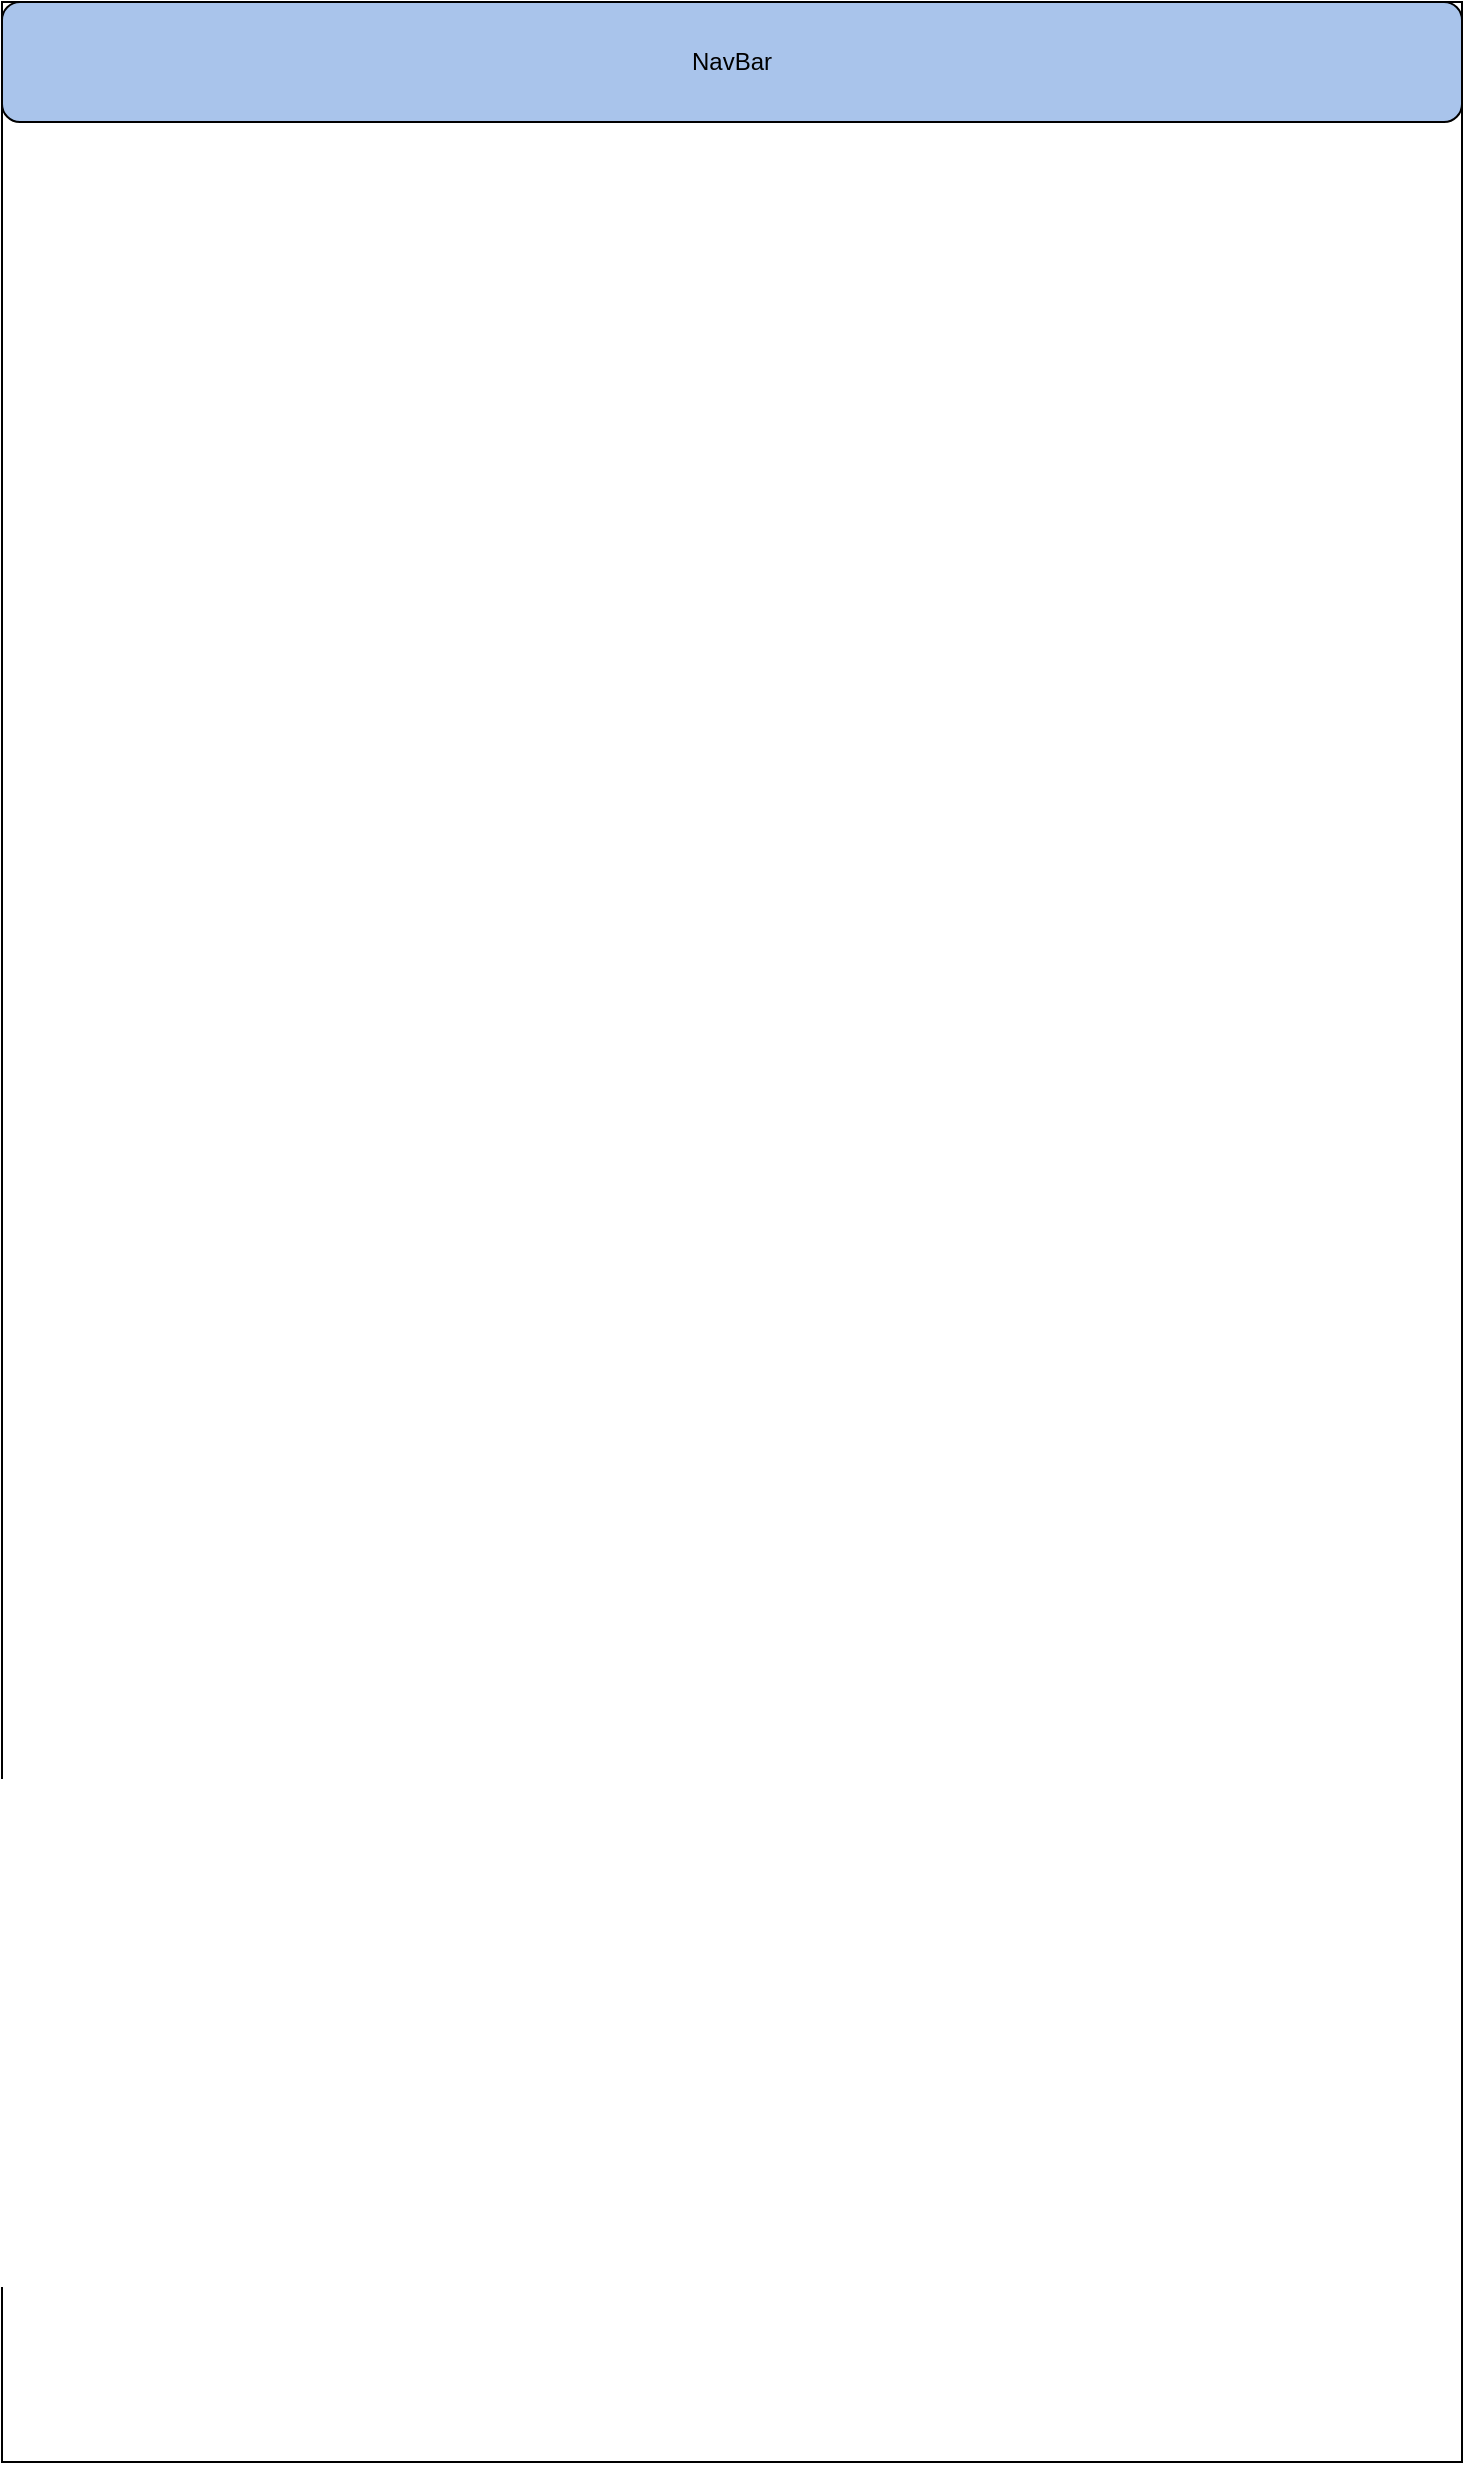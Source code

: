 <mxfile version="16.5.2" type="github"><diagram id="l8ND1sfAQXFVxoRxp-3u" name="Page-1"><mxGraphModel dx="1298" dy="729" grid="1" gridSize="10" guides="1" tooltips="1" connect="1" arrows="1" fold="1" page="1" pageScale="1" pageWidth="850" pageHeight="1100" math="0" shadow="0"><root><mxCell id="0"/><mxCell id="1" parent="0"/><mxCell id="pOQsP0odgBJNXpEQfqiO-1" value="" style="rounded=0;whiteSpace=wrap;html=1;" vertex="1" parent="1"><mxGeometry x="60" y="50" width="730" height="1230" as="geometry"/></mxCell><mxCell id="pOQsP0odgBJNXpEQfqiO-2" value="NavBar" style="rounded=1;whiteSpace=wrap;html=1;fillColor=#A9C4EB;" vertex="1" parent="1"><mxGeometry x="60" y="50" width="730" height="60" as="geometry"/></mxCell></root></mxGraphModel></diagram></mxfile>